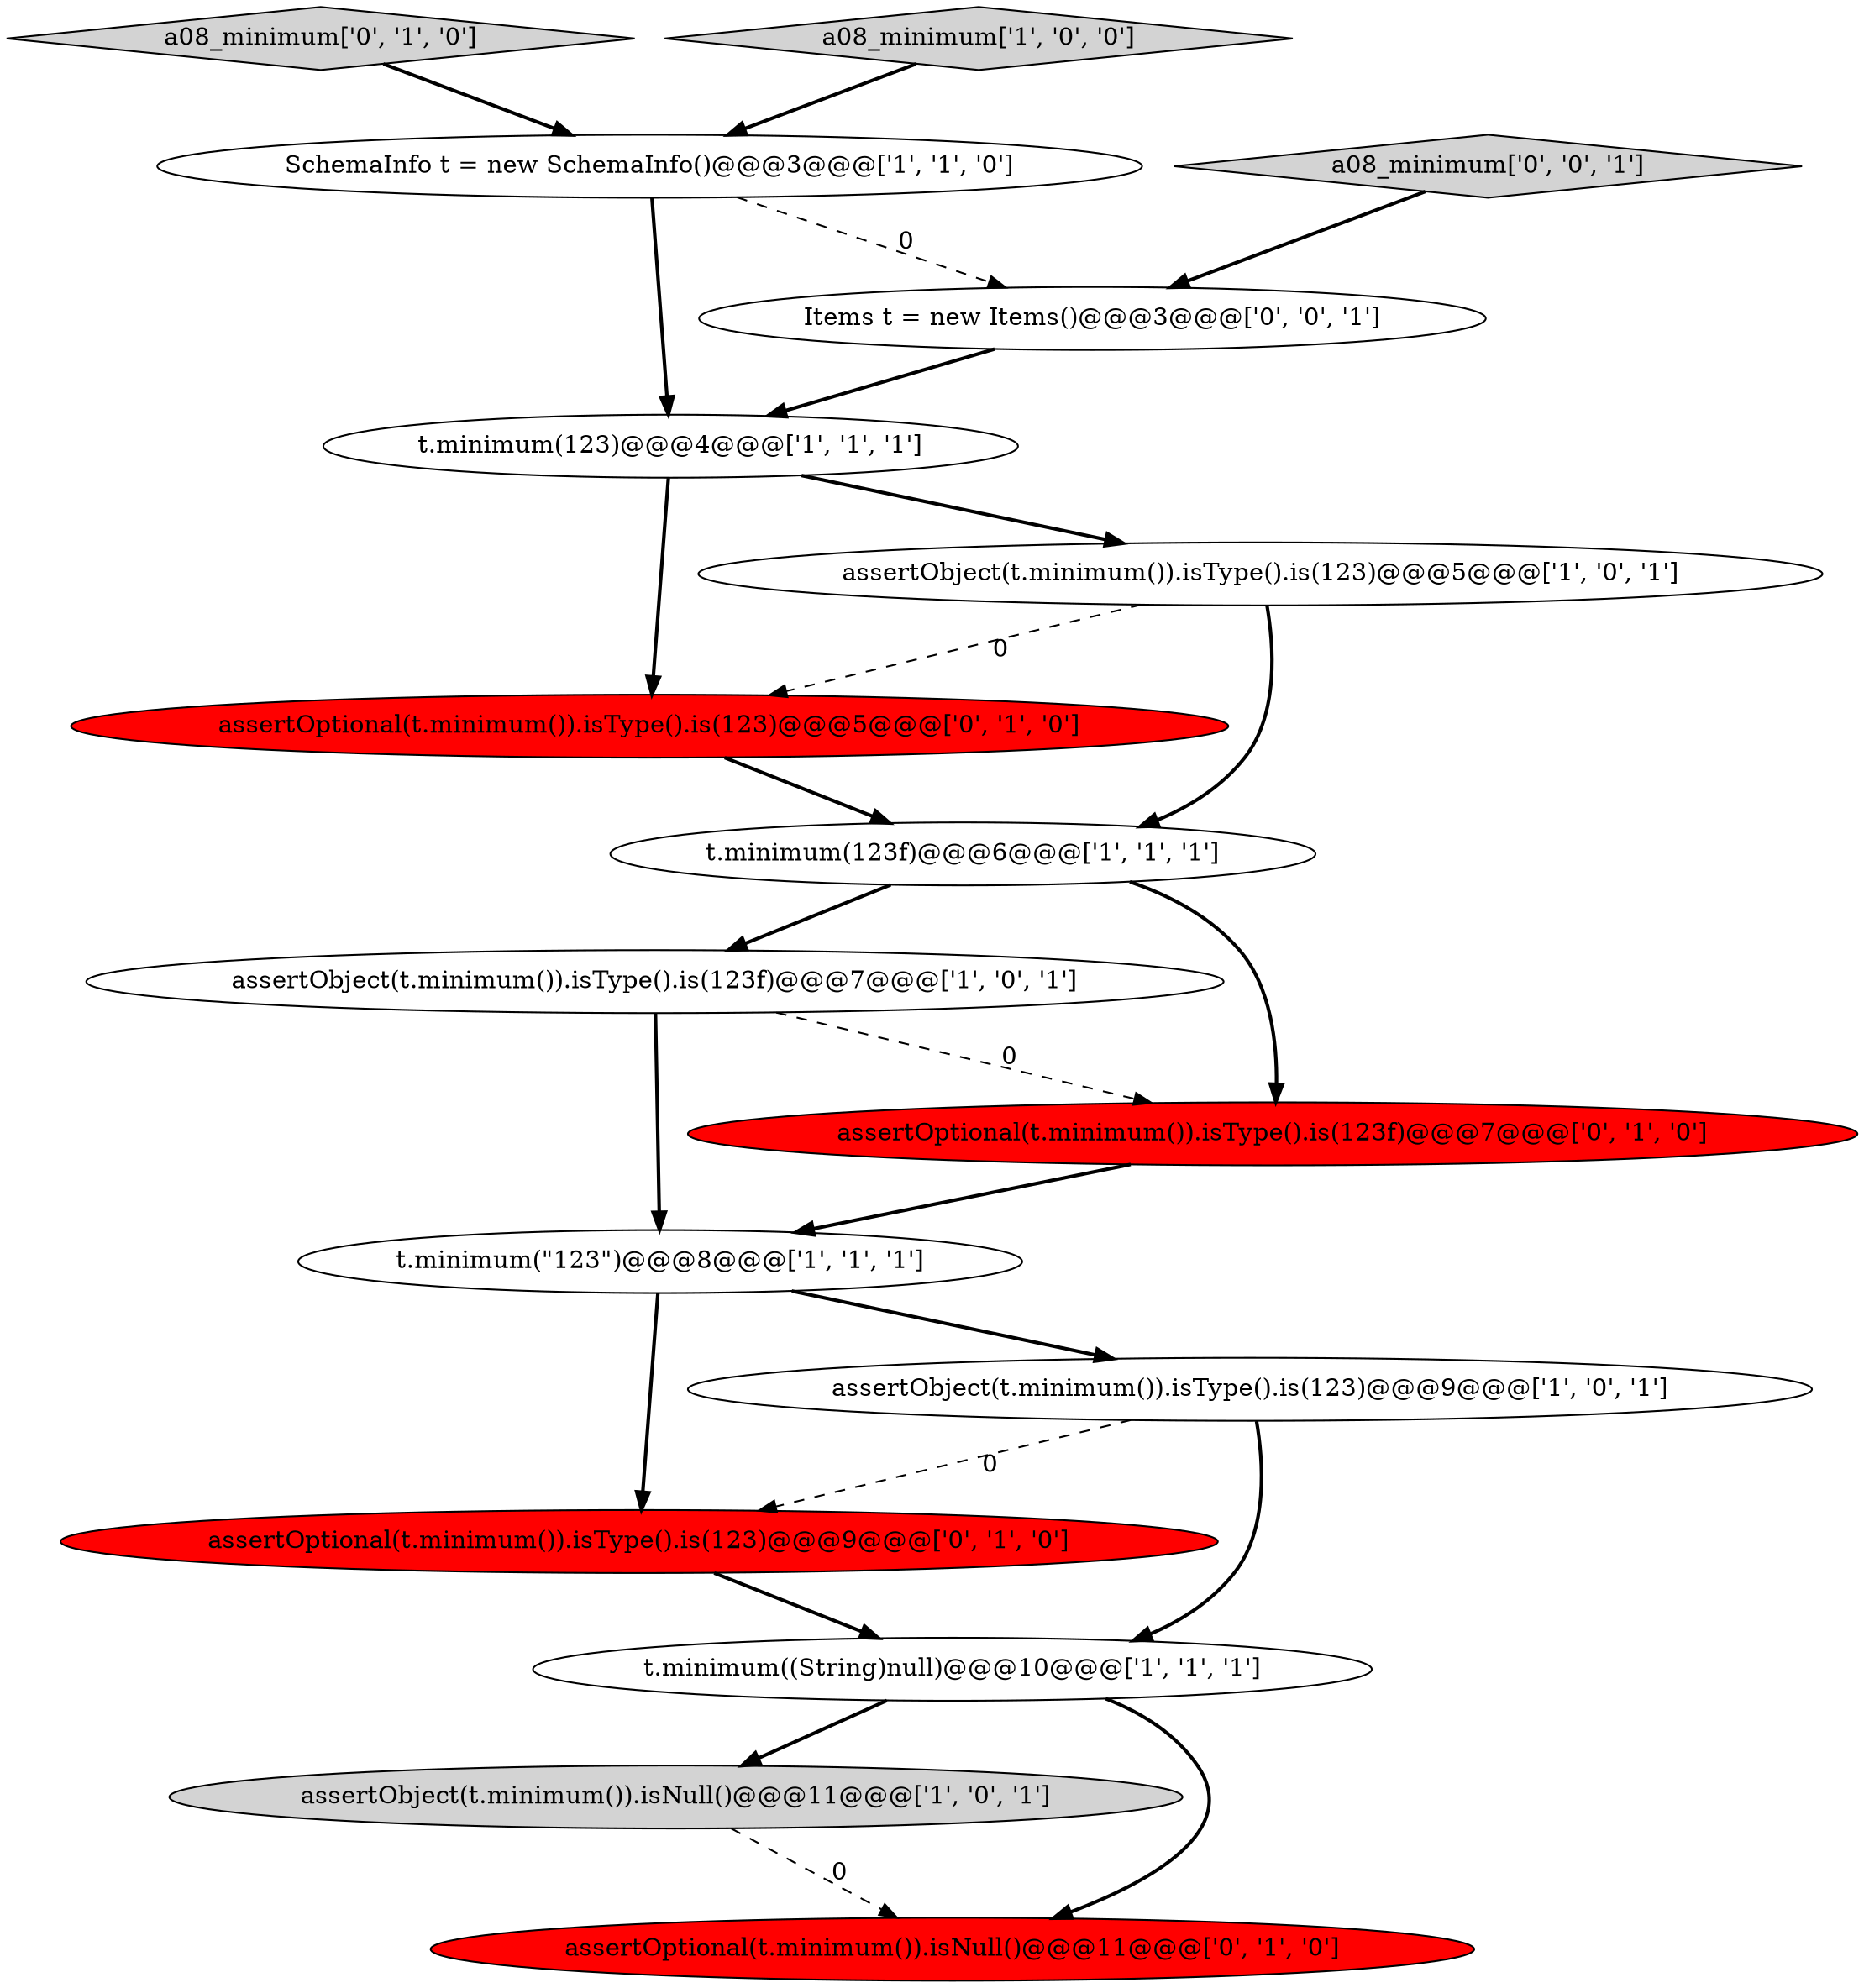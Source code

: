digraph {
10 [style = filled, label = "assertOptional(t.minimum()).isType().is(123)@@@5@@@['0', '1', '0']", fillcolor = red, shape = ellipse image = "AAA1AAABBB2BBB"];
8 [style = filled, label = "t.minimum(123)@@@4@@@['1', '1', '1']", fillcolor = white, shape = ellipse image = "AAA0AAABBB1BBB"];
12 [style = filled, label = "a08_minimum['0', '1', '0']", fillcolor = lightgray, shape = diamond image = "AAA0AAABBB2BBB"];
3 [style = filled, label = "assertObject(t.minimum()).isType().is(123)@@@5@@@['1', '0', '1']", fillcolor = white, shape = ellipse image = "AAA0AAABBB1BBB"];
14 [style = filled, label = "assertOptional(t.minimum()).isType().is(123)@@@9@@@['0', '1', '0']", fillcolor = red, shape = ellipse image = "AAA1AAABBB2BBB"];
7 [style = filled, label = "assertObject(t.minimum()).isType().is(123)@@@9@@@['1', '0', '1']", fillcolor = white, shape = ellipse image = "AAA0AAABBB1BBB"];
16 [style = filled, label = "Items t = new Items()@@@3@@@['0', '0', '1']", fillcolor = white, shape = ellipse image = "AAA0AAABBB3BBB"];
5 [style = filled, label = "t.minimum(123f)@@@6@@@['1', '1', '1']", fillcolor = white, shape = ellipse image = "AAA0AAABBB1BBB"];
9 [style = filled, label = "a08_minimum['1', '0', '0']", fillcolor = lightgray, shape = diamond image = "AAA0AAABBB1BBB"];
2 [style = filled, label = "SchemaInfo t = new SchemaInfo()@@@3@@@['1', '1', '0']", fillcolor = white, shape = ellipse image = "AAA0AAABBB1BBB"];
15 [style = filled, label = "a08_minimum['0', '0', '1']", fillcolor = lightgray, shape = diamond image = "AAA0AAABBB3BBB"];
4 [style = filled, label = "t.minimum(\"123\")@@@8@@@['1', '1', '1']", fillcolor = white, shape = ellipse image = "AAA0AAABBB1BBB"];
6 [style = filled, label = "t.minimum((String)null)@@@10@@@['1', '1', '1']", fillcolor = white, shape = ellipse image = "AAA0AAABBB1BBB"];
1 [style = filled, label = "assertObject(t.minimum()).isNull()@@@11@@@['1', '0', '1']", fillcolor = lightgray, shape = ellipse image = "AAA0AAABBB1BBB"];
13 [style = filled, label = "assertOptional(t.minimum()).isNull()@@@11@@@['0', '1', '0']", fillcolor = red, shape = ellipse image = "AAA1AAABBB2BBB"];
0 [style = filled, label = "assertObject(t.minimum()).isType().is(123f)@@@7@@@['1', '0', '1']", fillcolor = white, shape = ellipse image = "AAA0AAABBB1BBB"];
11 [style = filled, label = "assertOptional(t.minimum()).isType().is(123f)@@@7@@@['0', '1', '0']", fillcolor = red, shape = ellipse image = "AAA1AAABBB2BBB"];
8->10 [style = bold, label=""];
4->14 [style = bold, label=""];
16->8 [style = bold, label=""];
9->2 [style = bold, label=""];
7->14 [style = dashed, label="0"];
11->4 [style = bold, label=""];
8->3 [style = bold, label=""];
0->11 [style = dashed, label="0"];
15->16 [style = bold, label=""];
4->7 [style = bold, label=""];
1->13 [style = dashed, label="0"];
6->1 [style = bold, label=""];
12->2 [style = bold, label=""];
3->5 [style = bold, label=""];
10->5 [style = bold, label=""];
5->0 [style = bold, label=""];
0->4 [style = bold, label=""];
2->16 [style = dashed, label="0"];
6->13 [style = bold, label=""];
7->6 [style = bold, label=""];
5->11 [style = bold, label=""];
3->10 [style = dashed, label="0"];
14->6 [style = bold, label=""];
2->8 [style = bold, label=""];
}
